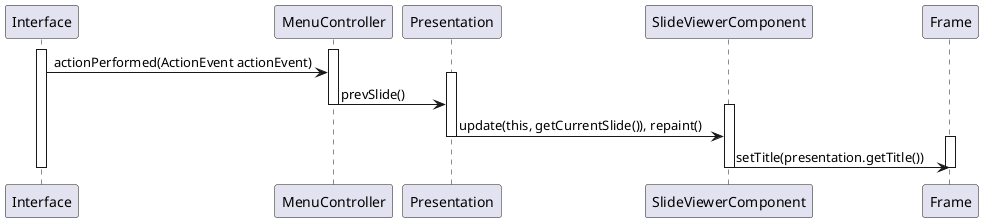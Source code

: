 @startuml anteriorItem

Activate Interface
Activate MenuController
Interface -> MenuController : actionPerformed(ActionEvent actionEvent)

Activate Presentation
MenuController -> Presentation : prevSlide()
Deactivate MenuController

Activate SlideViewerComponent
Presentation -> SlideViewerComponent : update(this, getCurrentSlide()), repaint()
Deactivate Presentation

Activate Frame
SlideViewerComponent -> Frame : setTitle(presentation.getTitle())
Deactivate Frame
Deactivate SlideViewerComponent
Deactivate Interface

@enduml
